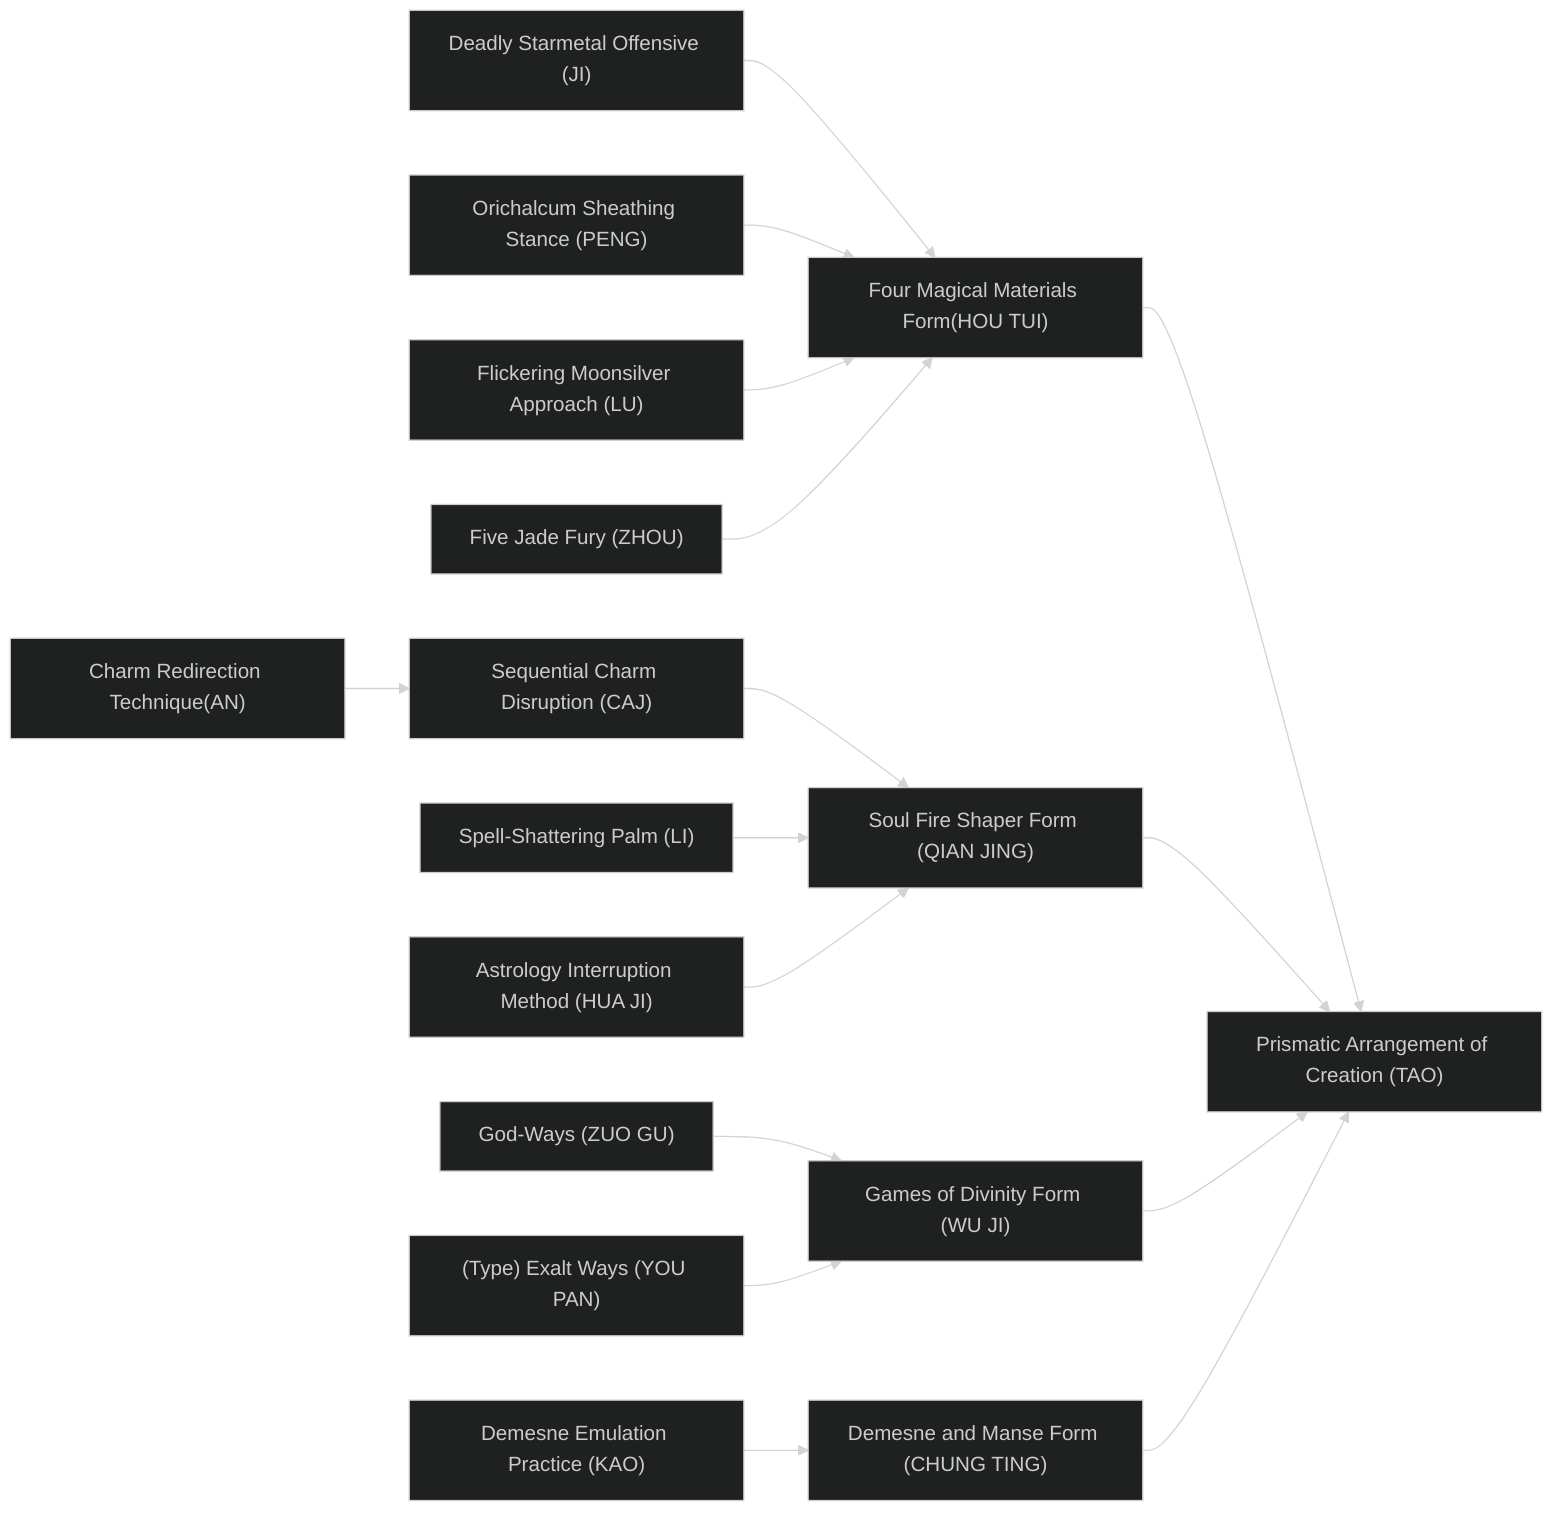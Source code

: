 ---
config:
  theme: dark
---
flowchart LR

    deadly_starmetal_offensive["Deadly Starmetal Offensive (JI)"]
    click deadly_starmetal_offensive callback "
        Deadly Starmetal Offensive (JI)<br>
        <br>
        Cost: 5 motes<br>
        Duration: Five turns<br>
        Type: Simple<br>
        Minimum Martial Arts: 5<br>
        Minimum Essence: 4<br>
        Prerequisite Charms: None<br>
        <br>
        ...and their names were JI and PENG and LU and
        ZHOU<br>
        The character infuses her fingernails with Essence,
        hardening them, sharpening them, lengthening them
        into weapons — and, most importantly, causing them to
        bend, influence and predict the path of fate in the
        manner of starmetal. They inflict Strength + 7L damage,
        with +2 to Speed, Accuracy and Defense, and can parry
        both lethal and ranged attacks. Treat attacks and parries
        enhanced with this Charm as unarmed; they are legal
        weapons for any martial arts style.
        "

    orichalcum_sheathing_stance["Orichalcum Sheathing Stance (PENG)"]
    click orichalcum_sheathing_stance callback "
        Orichalcum Sheathing Stance (PENG)<br>
        <br>
        Cost: 5 motes, 1 Willpower<br>
        Duration: Five turns<br>
        Type: Reflexive<br>
        Minimum Martial Arts: 5<br>
        Minimum Essence: 4<br>
        Prerequisite Charms: None<br>
        <br>
        The character wraps her body in a sheath of Essence,
        mirroring in its interaction with her own anima
        the link between Solar Exalted and orichalcum. She
        adds (12L/12B) to her soak. This bonus acts as armor in
        all respects save one: It does not interfere with the use of
        any Martial Arts Charm. Thus, attacks that ignore
        armor ignore this soak, while aggravated damage does
        not. The character can invoke this Charm on her initiative.
        She can also invoke it when attacked but must
        declare the use of the Charm before her opponent's
        player makes his attack roll.
        "

    flickering_moonsilver_approach["Flickering Moonsilver Approach (LU)"]
    click flickering_moonsilver_approach callback "
        Flickering Moonsilver Approach (LU)<br>
        <br>
        Cost: 10 motes<br>
        Duration: Five turns<br>
        Type: Reflexive<br>
        Minimum Martial Arts: 5<br>
        Minimum Essence: 4<br>
        Prerequisite Charms: None<br>
        <br>
        The character traces patterns through the air that
        echo the slippery, mutable ways in which moonsilver
        twists the flows of Essence around it. Opponents
        cannot precisely determine the Sidereal's location:
        He can make an unarmed Martial Arts attack against
        anyone within (his Essence x 5) yards, and the target
        subtracts his Martial Arts from her dice pools to
        defend against him.
        "

    five_jade_fury["Five Jade Fury (ZHOU)"]
    click five_jade_fury callback "
        Five Jade Fury (ZHOU)<br>
        <br>
        Cost: 10 motes<br>
        Duration: Five turns<br>
        Type: Reflexive<br>
        Minimum Martial Arts: 5<br>
        Minimum Essence: 4<br>
        Prerequisite Charms: None<br>
        <br>
        The character binds the substance of Creation to her
        Essence, shifting into a pattern of attacks that radiates
        the elemental authority of jade. Each gives a gift, which
        applies only to unarmed Martial Arts attacks. Her blows
        can be bashing or lethal, as she chooses, reflecting the
        compassion and conviction of green jade. The grace of
        black jade steers her attacks well: She supplements attack
        rolls with one extra automatic success for every three dice
        rolled, rounded up. The reliability of white jade ensures
        reasonable damage: She supplements damage rolls with
        one extra automatic success for every three dice rolled,
        again rounding up. The force of blue jade knocks opponents
        back one yard for each level of damage inflicted.
        Finally, the swiftness of red jade adds + 3 to her initiative.
        "

    four_magical_materials_form["Four Magical Materials Form(HOU TUI)"]
    deadly_starmetal_offensive --> four_magical_materials_form
    orichalcum_sheathing_stance --> four_magical_materials_form
    flickering_moonsilver_approach --> four_magical_materials_form
    five_jade_fury --> four_magical_materials_form
    click four_magical_materials_form callback "
        Four Magical Materials Form(HOU TUI)<br>
        <br>
        Cost: 15 motes<br>
        Duration: One scene<br>
        Type: Simple<br>
        Minimum Martial Arts: 5<br>
        Minimum Essence: 5<br>
        Prerequisite Charms: One complete martial art (all Charms), Deadly Starmetal Offensive, Orichalcum Sheathing Stance, Flickering Moonsilver Approach, Five Jade Fury<br>
        <br>
        and HOU TUI<br>
        The character attunes herself to the Essence of the
        world, drawing on the flows of interwoven fates, raw
        power, progressive change and elemental stability that
        play out all around her. In this fashion, while she main-
        tains the Form, she becomes a living artifact. This Form
        does not mimic the Essence of soulsteel.<br>
        When using this Form, the character continuously
        receives the benefits of the four stances from which it
        derives. In addition, she becomes unbreakable: She
        automatically converts any lethal damage she receives to
        bashing damage, before soak, unless the attack could
        damage one of the Five Magical Materials.<br>
        Characters cannot normally use more than one
        Martial Arts Form-type Charm at a time.
        "

    charm_redirection_technique["Charm Redirection Technique(AN)"]
    click charm_redirection_technique callback "
        Charm Redirection Technique(AN)<br>
        <br>
        Cost: 7 motes<br>
        Duration: Instant<br>
        Type: Supplemental<br>
        Minimum Martial Arts: 5<br>
        Minimum Essence: 4<br>
        Prerequisite Charms: None<br>
        <br>
        and AN and CAl and LI and HUA JI<br>
        The character learns to catch, tangle and throw the
        Essence flows of Charms as if they were the flailing limbs
        of her hapless foes. This is a Martial Arts parry action.
        Therefore, before the character's initiative, she can
        abort to the Charm Redirection Technique. Afterward,
        she can use Martial Arts parry actions (obtained through
        a pre-split dice pool or a Combo with a Charm allowing
        a reflexive Martial Arts parry) for the Charm Redirection
        Technique.<br>
        When someone uses a Charm against her or when
        someone within three yards uses a Charm, the Sidereal's
        player rolls her character's Dexterity + Martial Arts
        against a difficulty equal to the Charm user's Essence.
        The character must invoke the Charm Redirection Tech-
        nique before her opponent's player rolls the Charm's
        effect, if applicable.<br>
        Should the Charm Redirection Technique succeed,
        the Sidereal learns a one-sentence summary of the chosen
        Charm's effects. She can then choose a new target for
        the Charm (if possible) or annul it entirely. The rules for
        annulling Charms are as follows:<br>
        • The target must have the option to not use the
        Charm. (Charms that invoke themselves, such as Surprise
        Anticipation Method, are immune.)<br>
        • The target pays for the Charm normally, but
        nothing happens. For simple or extra action Charms,
        this also means the target cannot act that turn. For
        supplemental Charms, he must take the original dice
        action, unassisted by the Charm.<br>
        • Annulling a reflexive Charm allows the target to
        immediately reuse it. For example, if the character annuls
        Seven Shadow Evasion, the target can reinvoke it
        before the relevant attack resolves.<br>
        The key rules for redirecting Charms are as follows:<br>
        • A redirection is only valid if the original user could
        apply the Charm to the new target. For example, the
        Sidereal can redirect a Solar's Sandstorm- Wind Attack
        against any target within (10 x the Solar's Essence) yards
        of the Solar. The redirection must also make sense. A
        Solar's impassioned words can accidentally seduce the
        wrong target, but Eye-Deceiving Camouflage cannot
        accidentally hide the wrong person.<br>
        • Redirecting the Charm does not change the
        variable effects. Base these on the original user's Traits
        and mote expenditure. For example, a redirected Blazing
        Solar Bolt uses the Solar's Dexterity + Melee pool, not
        the Sidereal's.<br>
        • The victim whose Charm the Sidereal redirected
        pays for the Charm normally. For simple Charms, the
        Charm also represents his action for the turn.<br>
        • Redirecting a supplemental Charm also redirects
        the associated dice action. This uses the original user's
        dice pool.<br>
        • Reflexive Charms cannot be redirected<br>
        • Redirecting extra action Charms redirects all
        possible associated dice actions to the new target. If the
        extra action Charm does not allow the application of
        every roll to a single target — the Arrow Storm Technique
        being an example — the character chooses as
        many actions to redirect as possible, and any remaining
        actions proceed normally.<br>
        This Charm does not work against Charms established
        in previous turns or against Combos. It does not
        work against Martial Arts Form-type Charms or sorcery-they
        cannot be redirected or annulled.
        "

    sequential_charm_disruption["Sequential Charm Disruption (CAJ)"]
    charm_redirection_technique --> sequential_charm_disruption
    click sequential_charm_disruption callback "
        Sequential Charm Disruption (CAJ)<br>
        <br>
        Cost: 5 motes + mote cost of Charms affected, 1 Willpower<br>
        Duration: Instant<br>
        Type: Supplemental<br>
        Minimum Martial Arts: 5<br>
        Minimum Essence: 4<br>
        Prerequisite Charms: Charm Redirection Technique<br>
        <br>
        This Charm extends the Charm Redirection Technique,
        allowing the character to:
        • Annul the effects of established Charms. For
        example, she can cancel an ongoing Flow Like
        Blood Charm.<br>
        • Annul or redirect a Combo. This follows simple
        rules: If the Exalt can legally redirect all the simple,
        supplemental and extra action Charms in a Combo, she
        can do so, as a single invocation of Sequential Charm
        Disruption. If she can legally annul all of them, she can
        do so, again with a single invocation. She chooses
        whether to annul or ignore the reflexive Charms in a
        Combo individually, as they are used.
        To use Sequential Charm Disruption, the character
        must be a target of the Charm or effect or the character
        must come within three yards of the Charm's original
        user. She then uses a Martial Arts parry action against
        the Charm itself, her player rolling Dexterity + Martial
        Arts against the Charm user's Essence. When disrupting
        Combos, if applicable, the Sidereal must invoke Sequential
        Charm Disruption before her opponent begins rolling
        the Charms' effects.<br>
        Like Charm Redirection Technique, this Charm
        does not affect Form-type Charms or Sorcery. The Es-
        sence cost for this Charm equals the Essence cost for all
        the Charms affected, plus 5 motes.<br>
        For Example: Swan's Combo, as described on page 215
        of Exalted, includes Striking Serpent Speed, Crippling Pres-
        sure-Point Strike, Serpentine Evasion and Thunderbolt At-
        tack Prana. Nerys wishes to thwart Swan and his associate
        Imri using Sequential Charm Disruption. The Sidereal splits
        her dice pool and attacks him. Swan invokes Serpentine
        Evasion, declaring the Combo and spending 1 Willpower.
        Nerys ignores this Charm, and Swan successfully evades.
        Then, Swan attacks. He spends 4 motes and 1 Willpower on
        Striking Serpent Speed, his player rolling the Eclipse's Essence
        and discovering that he can make three attacks that
        turn. Each attack costs 6 motes and 1 Willpower, for a total
        cost of 22 motes of Essence and 4 Willpower. Nerys uses her
        second action to parry and disrupt the Combo, with a
        difficulty equal to Swan's Essence. This costs 27 motes and
        1 Willpower. She cannot redirect Swan's actions to different
        targets because of the rules for redirecting extra action Charms.
        However, if Imri happens to be standing near Swan, Nerys
        can legally redirect all of these Charms at her. Swan shrinks
        into a tight crouch, then explodes upward in a leap, blazing
        with golden Essence. Nerys catches and twists the power
        radiating from Swan. Instead of enabling a terrifying assault
        against Nerys, the energy flow from Swan's Combo draws
        him, with absolute grace and helpless beauty, into a series of
        three fierce attacks upon Imri. Each blow casts off spherical
        shockwaves of white energy, and not until all three land can
        Swan wrench himself free from the tangled Essence flow.
        "

    spell_shattering_palm["Spell-Shattering Palm (LI)"]
    click spell_shattering_palm callback "
        Spell-Shattering Palm (LI)<br>
        <br>
        Cost: 12 motes<br>
        Duration: Instant<br>
        Type: Reflexive<br>
        Minimum Martial Arts: 5<br>
        Minimum Essence: 4<br>
        Prerequisite Charms: None<br>
        <br>
        The character uses martial arts to yank the threads
        of a delicate construct of sorcery out of place. Upon
        contact with the effects of sorcery, she activates this
        Charm and makes a reflexive unarmed Martial Arts
        attack against the structure of the spell. The difficulty
        equals the sorcerer's Essence plus the spell's circle. If she
        succeeds, the spell shatters, as if dispelled by countermagic
        of its own circle.<br>
        The Exalt can work an even greater mischief if
        someone actually casts a spell within her reach. Her
        player makes an unarmed Martial Arts attack roll as
        described above. If she succeeds, the Sidereal can abort
        the spell as above. Alternately, she can cause the entire
        structure to unravel as if the sorcerer had botched a
        distraction roll (see Exalted, pp. 216-217).<br>
        This Charm functions against necromancy as well
        as sorcery, but only if the Sidereal Exalted has had
        extensive opportunity to study the dark magics of the
        Abyssal Exalted.
        "

    astrology_interruption_method["Astrology Interruption Method (HUA JI)"]
    click astrology_interruption_method callback "
        Astrology Interruption Method (HUA JI)<br>
        <br>
        Cost: 10 motes, 1 Willpower<br>
        Duration: Instant<br>
        Type: Reflexive<br>
        Minimum Martial Arts: 5<br>
        Minimum Essence: 4<br>
        Prerequisite Charms: None<br>
        <br>
        The character uses her education in the nature of
        fate in conjunction with her martial skill to disjoint,
        snarl and otherwise tangle the fates the spiders weave.
        By lightly striking the target in the five points where the
        threads of the Loom of Fate attach, the Sidereal can
        negate the effects of Sidereal astrology. Upon contact
        with a Sidereal astrological effect, she may activate this
        Charm and make a reflexive unarmed Martial Arts
        attack against the threads of destiny. The difficulty
        equals the Essence + College of the Sidereal who
        created the effect. If she succeeds, the effect is dangerously
        torn or frayed, and the pattern spiders abandon it.
        This causes • Paradox to both the martial artist attack-
        ing the effect and the Sidereal who created it and may
        trigger an inquiry by the bureau.<br>
        This Charm can target resplendent destinies, even
        ones lurking in the target's background. If the target has
        multiple effects active at once, the martial artist will
        have to attack them each separately. Roll first for any
        active resplendent destiny, then any other effects, highest
        Essence + College first.
        "

    soul_fire_shaper_form["Soul Fire Shaper Form (QIAN JING)"]
    sequential_charm_disruption --> soul_fire_shaper_form
    spell_shattering_palm --> soul_fire_shaper_form
    astrology_interruption_method --> soul_fire_shaper_form
    click soul_fire_shaper_form callback "
        Soul Fire Shaper Form (QIAN JING)<br>
        <br>
        Cost: 15 motes<br>
        Duration: One scene<br>
        Type: Simple<br>
        Minimum Martial Arts: 5<br>
        Minimum Essence: 5<br>
        Prerequisite Charms: One complete martial art (all Charms), Sequential Charm Disruption, Spell-Shattering Palm, Astrology Interruption Method<br>
        <br>
        and QIAN JING<br>
        The character balances her actions so perfectly to
        the local flow of Essence that the world around her -
        whether Creation, the Wyld, the Underworld or Malfeas
        itself — cannot help but support her victory.<br>
        While using the Soul Fire Shaper Form, the character
        increases her effective permanent Essence score
        to 10. This does not give her additional temporary
        Essence, although it does increase her maximum temporary
        Essence. It does not allow her to purchase
        Charms, familiars or acquaintances she would other-
        wise be unable to possess. Otherwise, treat her Essence
        as 10 for all effects.<br>
        In addition, the character can make one free use of
        Charm Redirection Technique, Sequential Charm Dis-
        ruption, Astrology Interruption Method
        or Spell-Shattering Palm in each turn. This is part of the
        Form's effect and does not count as the character's action
        or Charm for that turn.<br>
        Characters cannot normally use more than one
        Martial Arts Form-type Charm at a time.
        "

    god_ways["God-Ways (ZUO GU)"]
    click god_ways callback "
        God-Ways (ZUO GU)<br>
        <br>
        Cost: 6 motes<br>
        Duration: Indefinite<br>
        Type: Simple<br>
        Minimum Martial Arts: 5<br>
        Minimum Essence: 4<br>
        Prerequisite Charms: None<br>
        <br>
        and ZUO GU and YOU PAN<br>
        The character steps into an object or person, displacing
        its natural spirit with his Essence manipulations
        as easily as a master of legerdemain might steal a mortal's
        coat. The Sidereal's player rolls Charisma + Martial Arts
        against a difficulty equal to the Essence of the Exalt's
        target — the body he wants to steal or the god or least god
        of the thing he wishes to possess. The target's player can
        make a simple Willpower roll against difficulty 2 each
        turn to regain control over her body. In the meantime,
        the Exalt's body dematerializes. He can move and take
        Martial Arts actions through the stolen flesh, using the
        body's Strength, Dexterity or Stamina if they exceed his
        own. This Charm imbues the stolen body with supernatural
        flexibility and mobility. Thus, possessed trees
        can attack and unattended ox-carts can charge.<br>
        The character cannot possess soulsteel. He can only
        possess objects made of other Magical Materials if he
        knows the style's Charm for emulating that Magical
        Material (see pp. 189-191).
        "

    type_exalt_ways["(Type) Exalt Ways (YOU PAN)"]
    click type_exalt_ways callback "
        (Type) Exalt Ways (YOU PAN)<br>
        <br>
        Cost: 10 motes, 1 health level<br>
        Duration: Five turns<br>
        Type: Simple<br>
        Minimum Martial Arts: 5<br>
        Minimum Essence: 4<br>
        Prerequisite Charms: None<br>
        <br>
        The character strikes his throat, abdomen, spine,
        brow and crown chakras, forcibly reshaping his Essence
        and altering how his anima interacts with the world.
        This is actually a set of Charms. Each allows the
        character, for five turns, to mimic the anima banner
        and anima effects of one other type and caste of Exalted.
        Most Sidereals on this path choose No Moon or
        Changing Moon Lunar Ways, Zenith or Night Solar
        Ways or Dragon-Blooded Aspect of Air Ways. However,
        even Alchemical, Abyssal and alternate Sidereal
        castes are viable choices. This Charm temporarily
        replaces the Exalt's anima banner. It does not change
        his Caste Mark or suppress his ability to make his
        Maiden's Lesser Sign. The character also adds his
        Essence in automatic successes to one of the relevant
        caste's favored Attributes or Abilities while this Charm
        operates. He can choose a new Attribute or Ability
        each time he invokes this Charm.<br>
        Knowing Exalt Ways, even Eclipse Caste Solar
        Ways or Moonshadow Caste Abyssal Ways, gives no
        special ability to purchase normally forbidden Charms.
        "

    games_of_divinity_form["Games of Divinity Form (WU JI)"]
    god_ways --> games_of_divinity_form
    type_exalt_ways --> games_of_divinity_form
    click games_of_divinity_form callback "
        Games of Divinity Form (WU JI)<br>
        <br>
        Cost: 7 motes, 1 Willpower<br>
        Duration: One scene<br>
        Type: Simple<br>
        Minimum Martial Arts: 5<br>
        Minimum Essence: 5<br>
        Prerequisite Charms: One complete martial art (all Charms), God Ways, one Exalt Ways Charm<br>
        <br>
        and WU JI<br>
        The character adopts the attitude and posture of the
        spirit courts, moving with the infinite baroque complexity
        necessary to the management of Creation. Directed
        by the four powers of her mind — aspiration, effort,
        intention and analysis — the whole of her Essence flows
        as one. Simultaneously, even the smallest mote of her
        being directs itself toward managing its own affairs.
        Though no imperfect creature can truly master it,
        this Form has a perfect beauty to it. While the character
        uses this Form, enemies' players must fail a Compassion
        roll if these enemies wish to harm her. Subduing her or
        manipulating her remains acceptable. Enemies cannot
        spend Willpower for the roll to deliberately fail. Those
        who witness the Games of Divinity Form become addicted:
        So long as they remember the Sidereal or the
        Form, they crave to see it again. Their players must
        succeed at Temperance rolls for their characters to refuse
        any reasonable opportunity to behold, once again, the
        Games of Divinity Form.<br>
        Dreamstones (see p. 18) provide a more intense
        experience than this Form. Dreamstone addiction both
        wipes away and prevents addiction to the Form. However,
        witnessing or performing the Games of Divinity
        Form is an unpleasant but palatable dreamstone alternative
        for even the most desperate of addicts.<br>
        Characters cannot normally use more than one
        Martial Arts Form-type Charm at a time.
        "

    demesne_emulation_practice["Demesne Emulation Practice (KAO)"]
    click demesne_emulation_practice callback "
        Demesne Emulation Practice (KAO)<br>
        <br>
        Cost: 20 motes, 1 Willpower, 1 health level<br>
        Duration: One scene<br>
        Type: Simple<br>
        Minimum Martial Arts: 5<br>
        Minimum Essence: 4<br>
        Prerequisite Charms: None<br>
        and KAO<br>
        Tugging gently on the flows of Essence around him,
        the character forms himself into a nexus, a convergence
        point through which power pours. The Sidereal's player
        rolls Dexterity + Martial Arts, unmodified by any other
        Charms. For the remainder of the scene, each of the
        Exalt's successful unarmed attacks also does aggravated
        damage equal to the number of successes rolled for the
        Demesne Emulation Practice Charm. This damage is
        soaked separately. The Sidereal's hand upon an enemy's
        chest burns her with raw Essence, his elbow in her ear
        fills her head with Essence lightning, and his foot against
        her knee is as terribly cold as the Essence of a saltwater
        siren's heart.
        "

    demesne_and_manse_form["Demesne and Manse Form (CHUNG TING)"]
    demesne_emulation_practice --> demesne_and_manse_form
    click demesne_and_manse_form callback "
        Demesne and Manse Form (CHUNG TING)<br>
        <br>
        Cost: 12 motes<br>
        Duration: One scene<br>
        Type: Simple<br>
        Minimum Martial Arts: 5<br>
        Minimum Essence: 5<br>
        Prerequisite Charms: One complete martial art (all Charms), Demesne Emulation Practice<br>
        <br>
        and CHUNG TING!<br>
        The character adopts the stately grandeur of a temple
        and radiates the ancient power of a Manse. She can now
        properly channel and constrain the raw Essence flow
        that the Demesne Emulation Practice feeds into her,
        coalescing it around her Caste Mark into a Hearthstone
        set in her brow. This Hearthstone only exists while the
        character is using Demesne and Manse Form. When the
        Sidereal terminates the Form, the Hearthstone fades.<br>
        When using the Form, the character receives the
        Hearthstone's benefits, as if it were properly set in a
        starmetal circlet. The player and the Storyteller should
        work together to determine its effects, developing a 4- or
        5-dot Hearthstone that reflects the character's personal-
        ity. Treat major changes to the character's nature as
        architectural alterations to a Manse, adjusting the
        Hearthstone's abilities appropriately.<br>
        Characters cannot normally use more than one
        Martial Arts Form-type Charm at a time.
        "

    prismatic_arrangement_of_creation["Prismatic Arrangement of Creation (TAO)"]
    four_magical_materials_form --> prismatic_arrangement_of_creation
    soul_fire_shaper_form --> prismatic_arrangement_of_creation
    games_of_divinity_form --> prismatic_arrangement_of_creation
    demesne_and_manse_form --> prismatic_arrangement_of_creation
    click prismatic_arrangement_of_creation callback "
        Prismatic Arrangement of Creation (TAO)<br>
        <br>
        Cost: 10 motes, 1 Willpower<br>
        Duration: One scene<br>
        Type: Simple<br>
        Minimum Martial Arts: 5<br>
        Minimum Essence: 5<br>
        Prerequisite Charms: Four Magical Materials Form, Soul Fire Shaper Form, Games of Divinity Form, Demesne and Manse Form<br>
        <br>
        The Elder Sutra of Essence: The last maiden's name was
        TAO. These were their names, but they knew them not.
        As she assumes this Form, the character vanishes
        into the flows of Essence around her. For a long moment,
        she is nowhere and everywhere, embodied in the dance
        of all things. Then, she manifests again, in every move-
        ment consummately aware of everything around her,
        reacting to intentions before they are formed, actions
        before they are taken and to the battle as a whole as easily
        as to a single blow.<br>
        This Charm doubles the character's base initiative
        (Dexterity + Wits). Charms such as Opportune Shot and
        Thunderclap Rush Attack do not automatically win
        initiative over her. The Exalt is aware of every attack
        against her and is immune to sensory penalties — this is
        a perfect effect. She can sense every effect, object and
        creature within (her Essence x 10) yards. Noticing something
        hidden requires a reflexive Perception + Awareness
        roll, adding the Sidereal's Essence in automatic successes.<br>
        While using the Prismatic Arrangement of Creation
        Form, the character can also invoke any or all of its
        subsidiary Forms, paying the normal Essence cost. As
        long as the Prismatic Arrangement of Creation Form is
        active, the Four Magical Materials Form, Soul Fire Shaper
        Form, Games of Divinity Form and Demesne and Manse
        Form can coexist with it and with one another. The
        character can also invoke other Form-type Charms, but
        this limits her to a total of two other Forms. For example,
        she could invoke Prismatic Arrangement of Creation
        Form followed by either Earth Dragon Form and Games
        of Divinity Form, Tiger Form and Ebon Shadow Form or
        Snake Form and Charcoal March of Spiders Form. The
        Prismatic Arrangement of Creation Form is transcendent
        and embraces other Forms as lesser parts of itself.<br>
        While this Form is active, the character may have
        access to unexpected weaponry. Any weapon treated as
        an unarmed attack by a style whose Form-type Charm
        she has active is treated as an unarmed attack for the
        purpose of all Martial Arts Charms. This is a specific
        benefit of the Prismatic Arrangement of Creation Form
        and not a general rule. For example, Tiger Form allows
        the use of tiger claws as unarmed attacks. If she has both
        Prismatic Arrangement of Creation Form and Tiger
        Form active, the Sidereal can use tiger claws to inflict the
        Water Spider Bite - whether or not she also has Char-
        coal March of Spiders Form active. This effect does not
        extend to armor.<br>
        The Prismatic Arrangement of Creation Form is
        complete and perfect in every respect, but to perform it
        correctly requires a deep understanding of the other
        styles that it subsumes. Sidereal masters estimate that a
        complete understanding of roughly 40 styles would allow
        an essentially accurate adoption of this Form, possibly
        increasing the power of this Charm.
        "